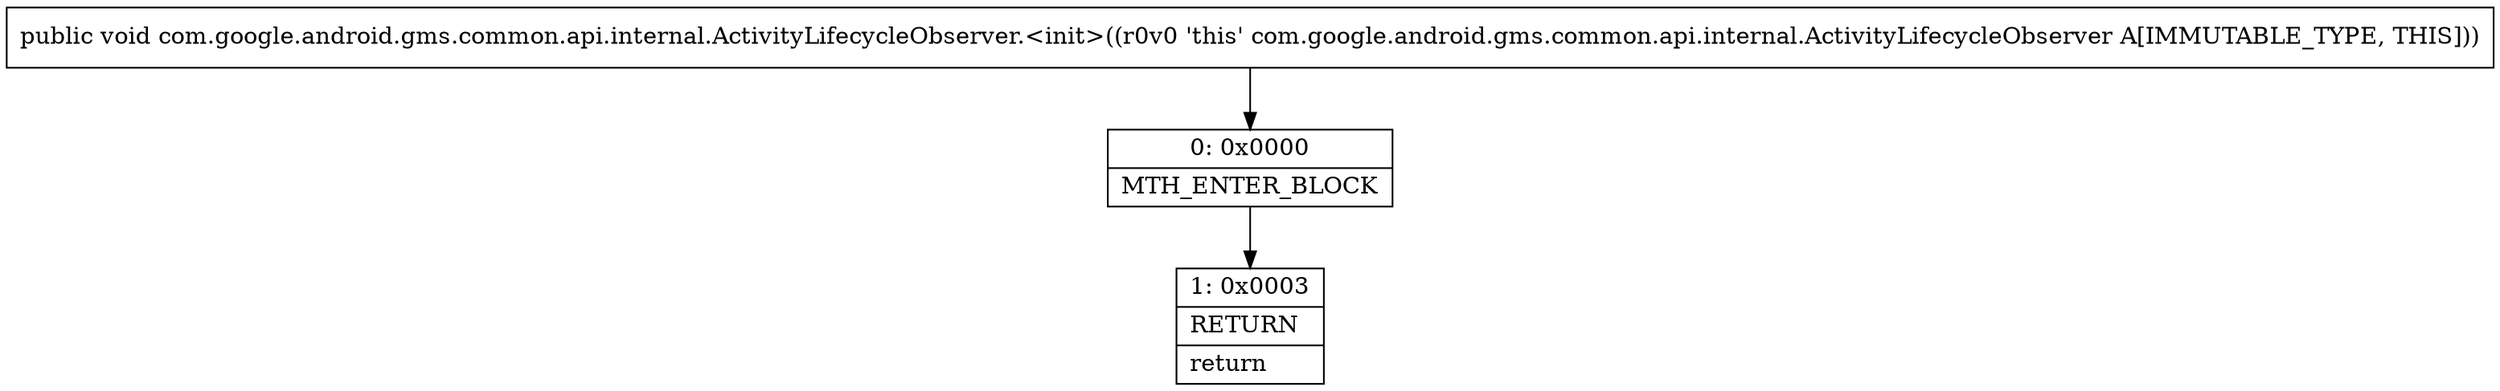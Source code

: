 digraph "CFG forcom.google.android.gms.common.api.internal.ActivityLifecycleObserver.\<init\>()V" {
Node_0 [shape=record,label="{0\:\ 0x0000|MTH_ENTER_BLOCK\l}"];
Node_1 [shape=record,label="{1\:\ 0x0003|RETURN\l|return\l}"];
MethodNode[shape=record,label="{public void com.google.android.gms.common.api.internal.ActivityLifecycleObserver.\<init\>((r0v0 'this' com.google.android.gms.common.api.internal.ActivityLifecycleObserver A[IMMUTABLE_TYPE, THIS])) }"];
MethodNode -> Node_0;
Node_0 -> Node_1;
}

